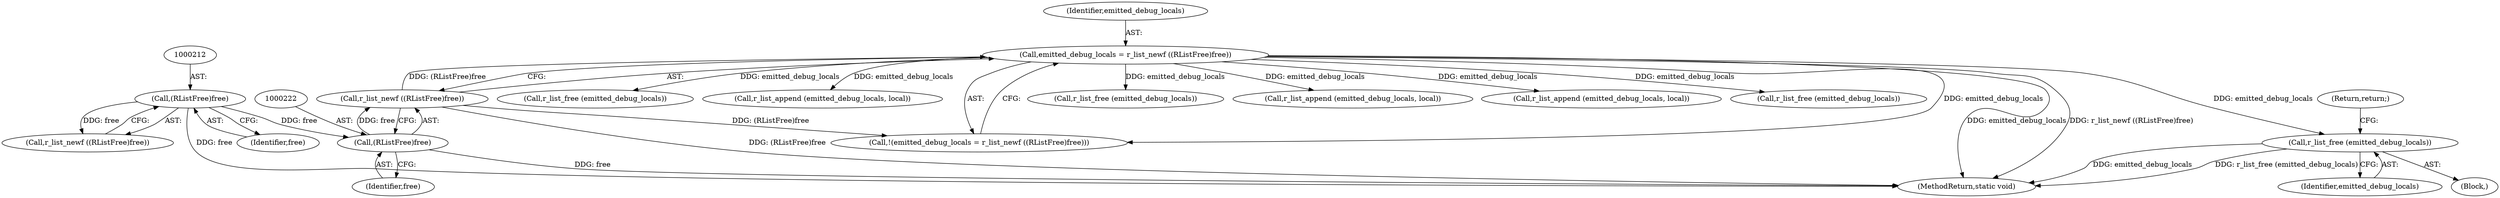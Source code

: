 digraph "0_radare2_ad55822430a03fe075221b543efb434567e9e431@API" {
"1000291" [label="(Call,r_list_free (emitted_debug_locals))"];
"1000218" [label="(Call,emitted_debug_locals = r_list_newf ((RListFree)free))"];
"1000220" [label="(Call,r_list_newf ((RListFree)free))"];
"1000221" [label="(Call,(RListFree)free)"];
"1000211" [label="(Call,(RListFree)free)"];
"1000288" [label="(Block,)"];
"1000291" [label="(Call,r_list_free (emitted_debug_locals))"];
"1000220" [label="(Call,r_list_newf ((RListFree)free))"];
"1000218" [label="(Call,emitted_debug_locals = r_list_newf ((RListFree)free))"];
"1000210" [label="(Call,r_list_newf ((RListFree)free))"];
"1000292" [label="(Identifier,emitted_debug_locals)"];
"1001043" [label="(Call,r_list_free (emitted_debug_locals))"];
"1000219" [label="(Identifier,emitted_debug_locals)"];
"1000211" [label="(Call,(RListFree)free)"];
"1000871" [label="(Call,r_list_append (emitted_debug_locals, local))"];
"1000217" [label="(Call,!(emitted_debug_locals = r_list_newf ((RListFree)free)))"];
"1001181" [label="(Call,r_list_free (emitted_debug_locals))"];
"1000566" [label="(Call,r_list_append (emitted_debug_locals, local))"];
"1000213" [label="(Identifier,free)"];
"1000221" [label="(Call,(RListFree)free)"];
"1000742" [label="(Call,r_list_append (emitted_debug_locals, local))"];
"1000319" [label="(Call,r_list_free (emitted_debug_locals))"];
"1000293" [label="(Return,return;)"];
"1001185" [label="(MethodReturn,static void)"];
"1000223" [label="(Identifier,free)"];
"1000291" -> "1000288"  [label="AST: "];
"1000291" -> "1000292"  [label="CFG: "];
"1000292" -> "1000291"  [label="AST: "];
"1000293" -> "1000291"  [label="CFG: "];
"1000291" -> "1001185"  [label="DDG: r_list_free (emitted_debug_locals)"];
"1000291" -> "1001185"  [label="DDG: emitted_debug_locals"];
"1000218" -> "1000291"  [label="DDG: emitted_debug_locals"];
"1000218" -> "1000217"  [label="AST: "];
"1000218" -> "1000220"  [label="CFG: "];
"1000219" -> "1000218"  [label="AST: "];
"1000220" -> "1000218"  [label="AST: "];
"1000217" -> "1000218"  [label="CFG: "];
"1000218" -> "1001185"  [label="DDG: emitted_debug_locals"];
"1000218" -> "1001185"  [label="DDG: r_list_newf ((RListFree)free)"];
"1000218" -> "1000217"  [label="DDG: emitted_debug_locals"];
"1000220" -> "1000218"  [label="DDG: (RListFree)free"];
"1000218" -> "1000319"  [label="DDG: emitted_debug_locals"];
"1000218" -> "1000566"  [label="DDG: emitted_debug_locals"];
"1000218" -> "1000742"  [label="DDG: emitted_debug_locals"];
"1000218" -> "1000871"  [label="DDG: emitted_debug_locals"];
"1000218" -> "1001043"  [label="DDG: emitted_debug_locals"];
"1000218" -> "1001181"  [label="DDG: emitted_debug_locals"];
"1000220" -> "1000221"  [label="CFG: "];
"1000221" -> "1000220"  [label="AST: "];
"1000220" -> "1001185"  [label="DDG: (RListFree)free"];
"1000220" -> "1000217"  [label="DDG: (RListFree)free"];
"1000221" -> "1000220"  [label="DDG: free"];
"1000221" -> "1000223"  [label="CFG: "];
"1000222" -> "1000221"  [label="AST: "];
"1000223" -> "1000221"  [label="AST: "];
"1000221" -> "1001185"  [label="DDG: free"];
"1000211" -> "1000221"  [label="DDG: free"];
"1000211" -> "1000210"  [label="AST: "];
"1000211" -> "1000213"  [label="CFG: "];
"1000212" -> "1000211"  [label="AST: "];
"1000213" -> "1000211"  [label="AST: "];
"1000210" -> "1000211"  [label="CFG: "];
"1000211" -> "1001185"  [label="DDG: free"];
"1000211" -> "1000210"  [label="DDG: free"];
}
